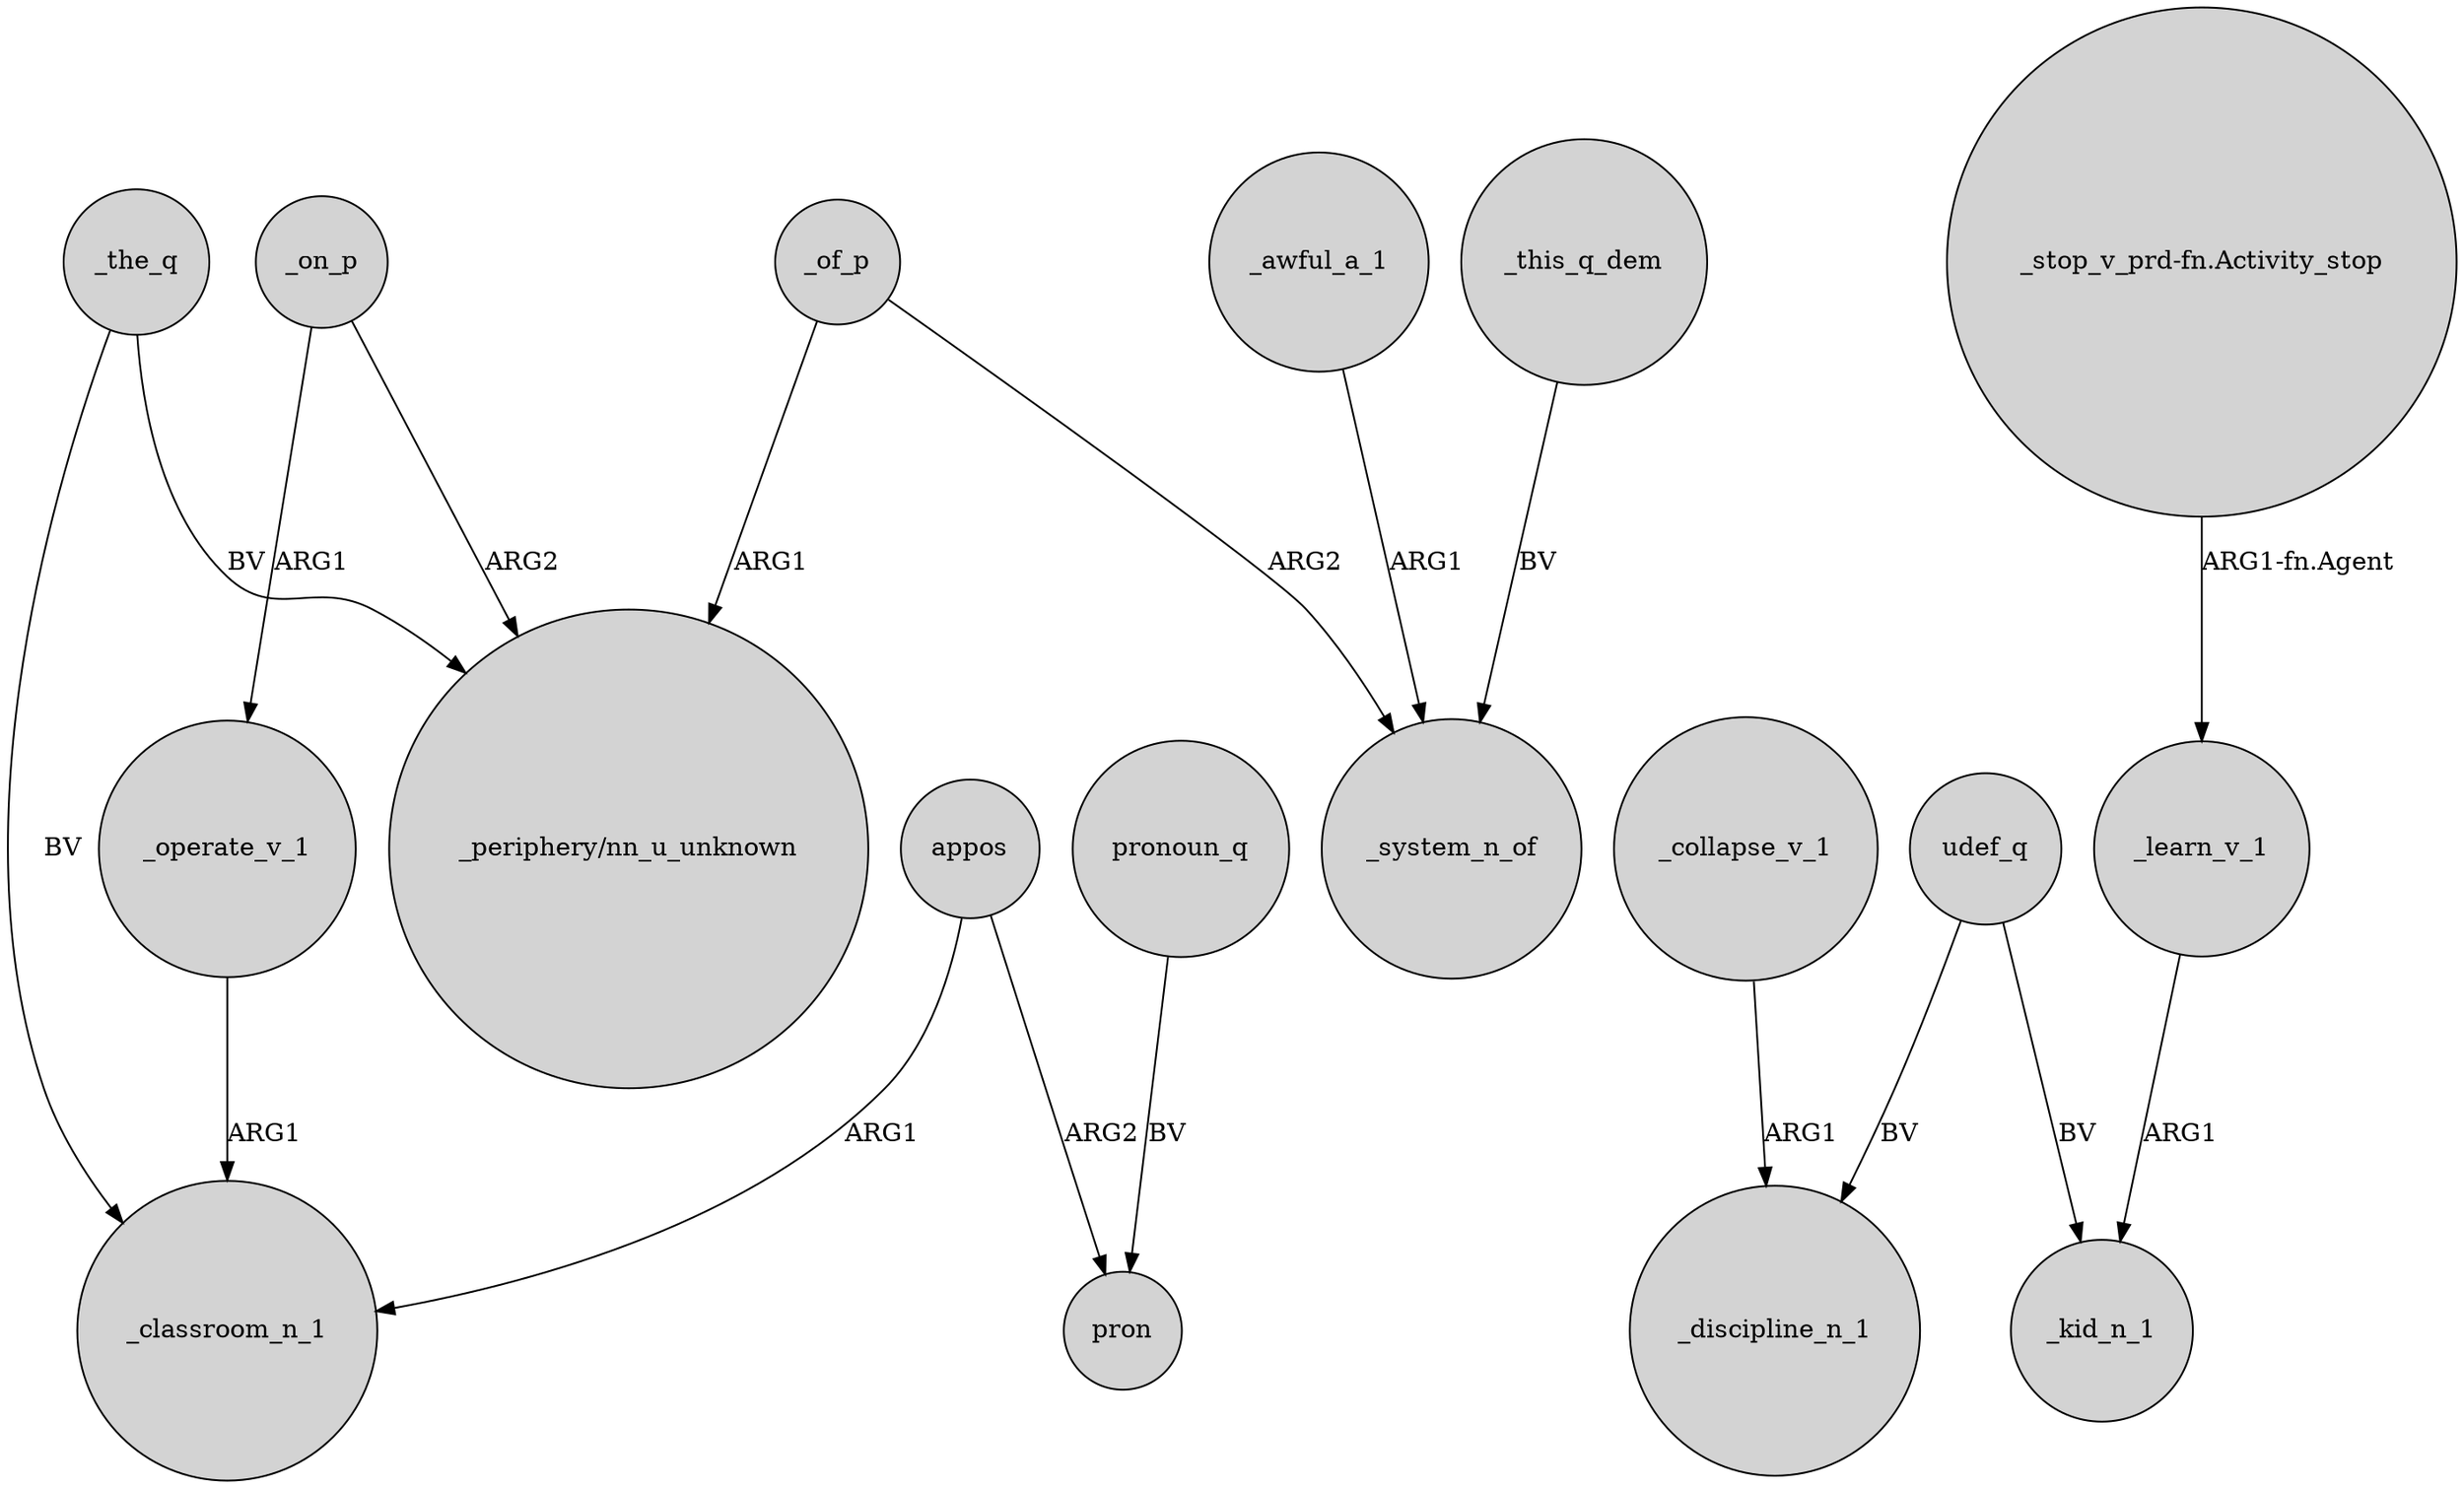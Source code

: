 digraph {
	node [shape=circle style=filled]
	_the_q -> "_periphery/nn_u_unknown" [label=BV]
	_on_p -> _operate_v_1 [label=ARG1]
	_the_q -> _classroom_n_1 [label=BV]
	_of_p -> _system_n_of [label=ARG2]
	appos -> pron [label=ARG2]
	appos -> _classroom_n_1 [label=ARG1]
	_operate_v_1 -> _classroom_n_1 [label=ARG1]
	_on_p -> "_periphery/nn_u_unknown" [label=ARG2]
	_of_p -> "_periphery/nn_u_unknown" [label=ARG1]
	_this_q_dem -> _system_n_of [label=BV]
	_awful_a_1 -> _system_n_of [label=ARG1]
	_collapse_v_1 -> _discipline_n_1 [label=ARG1]
	udef_q -> _kid_n_1 [label=BV]
	"_stop_v_prd-fn.Activity_stop" -> _learn_v_1 [label="ARG1-fn.Agent"]
	_learn_v_1 -> _kid_n_1 [label=ARG1]
	udef_q -> _discipline_n_1 [label=BV]
	pronoun_q -> pron [label=BV]
}
